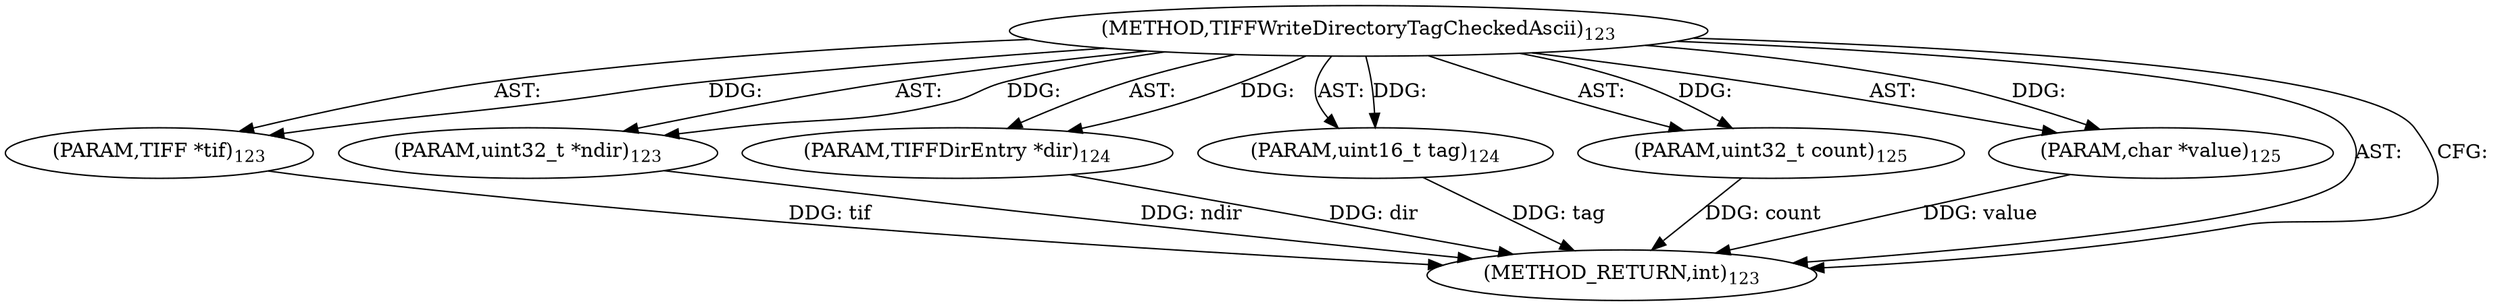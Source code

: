 digraph "TIFFWriteDirectoryTagCheckedAscii" {  
"64157" [label = <(METHOD,TIFFWriteDirectoryTagCheckedAscii)<SUB>123</SUB>> ]
"64158" [label = <(PARAM,TIFF *tif)<SUB>123</SUB>> ]
"64159" [label = <(PARAM,uint32_t *ndir)<SUB>123</SUB>> ]
"64160" [label = <(PARAM,TIFFDirEntry *dir)<SUB>124</SUB>> ]
"64161" [label = <(PARAM,uint16_t tag)<SUB>124</SUB>> ]
"64162" [label = <(PARAM,uint32_t count)<SUB>125</SUB>> ]
"64163" [label = <(PARAM,char *value)<SUB>125</SUB>> ]
"64164" [label = <(METHOD_RETURN,int)<SUB>123</SUB>> ]
  "64157" -> "64158"  [ label = "AST: "] 
  "64157" -> "64159"  [ label = "AST: "] 
  "64157" -> "64160"  [ label = "AST: "] 
  "64157" -> "64161"  [ label = "AST: "] 
  "64157" -> "64162"  [ label = "AST: "] 
  "64157" -> "64163"  [ label = "AST: "] 
  "64157" -> "64164"  [ label = "AST: "] 
  "64157" -> "64164"  [ label = "CFG: "] 
  "64158" -> "64164"  [ label = "DDG: tif"] 
  "64159" -> "64164"  [ label = "DDG: ndir"] 
  "64160" -> "64164"  [ label = "DDG: dir"] 
  "64161" -> "64164"  [ label = "DDG: tag"] 
  "64162" -> "64164"  [ label = "DDG: count"] 
  "64163" -> "64164"  [ label = "DDG: value"] 
  "64157" -> "64158"  [ label = "DDG: "] 
  "64157" -> "64159"  [ label = "DDG: "] 
  "64157" -> "64160"  [ label = "DDG: "] 
  "64157" -> "64161"  [ label = "DDG: "] 
  "64157" -> "64162"  [ label = "DDG: "] 
  "64157" -> "64163"  [ label = "DDG: "] 
}
